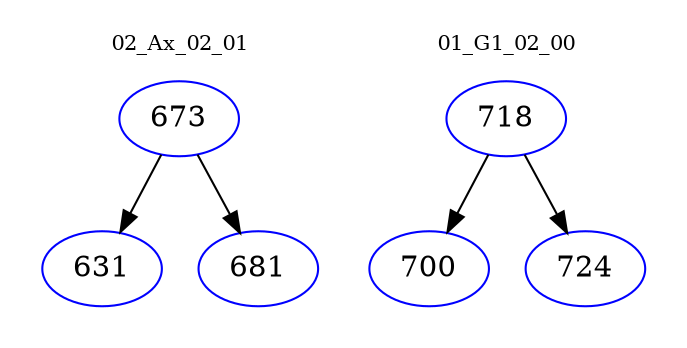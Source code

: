 digraph{
subgraph cluster_0 {
color = white
label = "02_Ax_02_01";
fontsize=10;
T0_673 [label="673", color="blue"]
T0_673 -> T0_631 [color="black"]
T0_631 [label="631", color="blue"]
T0_673 -> T0_681 [color="black"]
T0_681 [label="681", color="blue"]
}
subgraph cluster_1 {
color = white
label = "01_G1_02_00";
fontsize=10;
T1_718 [label="718", color="blue"]
T1_718 -> T1_700 [color="black"]
T1_700 [label="700", color="blue"]
T1_718 -> T1_724 [color="black"]
T1_724 [label="724", color="blue"]
}
}
